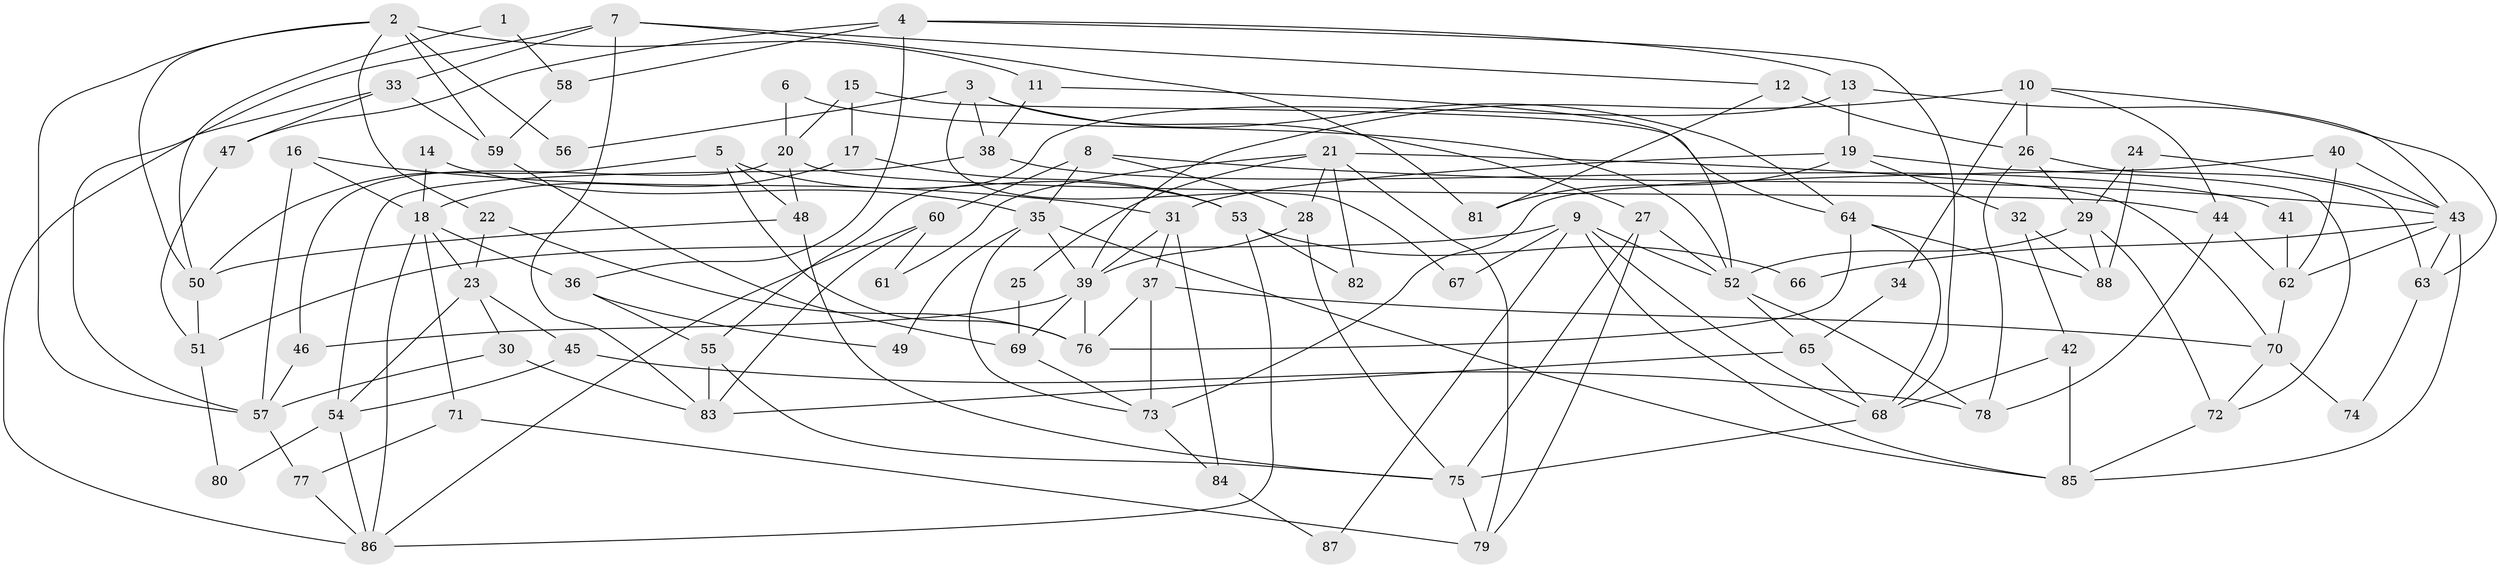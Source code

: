 // Generated by graph-tools (version 1.1) at 2025/26/03/09/25 03:26:22]
// undirected, 88 vertices, 176 edges
graph export_dot {
graph [start="1"]
  node [color=gray90,style=filled];
  1;
  2;
  3;
  4;
  5;
  6;
  7;
  8;
  9;
  10;
  11;
  12;
  13;
  14;
  15;
  16;
  17;
  18;
  19;
  20;
  21;
  22;
  23;
  24;
  25;
  26;
  27;
  28;
  29;
  30;
  31;
  32;
  33;
  34;
  35;
  36;
  37;
  38;
  39;
  40;
  41;
  42;
  43;
  44;
  45;
  46;
  47;
  48;
  49;
  50;
  51;
  52;
  53;
  54;
  55;
  56;
  57;
  58;
  59;
  60;
  61;
  62;
  63;
  64;
  65;
  66;
  67;
  68;
  69;
  70;
  71;
  72;
  73;
  74;
  75;
  76;
  77;
  78;
  79;
  80;
  81;
  82;
  83;
  84;
  85;
  86;
  87;
  88;
  1 -- 58;
  1 -- 50;
  2 -- 57;
  2 -- 22;
  2 -- 11;
  2 -- 50;
  2 -- 56;
  2 -- 59;
  3 -- 64;
  3 -- 38;
  3 -- 27;
  3 -- 56;
  3 -- 67;
  4 -- 36;
  4 -- 13;
  4 -- 47;
  4 -- 58;
  4 -- 68;
  5 -- 48;
  5 -- 53;
  5 -- 50;
  5 -- 76;
  6 -- 20;
  6 -- 52;
  7 -- 57;
  7 -- 33;
  7 -- 12;
  7 -- 81;
  7 -- 83;
  8 -- 43;
  8 -- 28;
  8 -- 35;
  8 -- 60;
  9 -- 68;
  9 -- 52;
  9 -- 51;
  9 -- 67;
  9 -- 85;
  9 -- 87;
  10 -- 43;
  10 -- 44;
  10 -- 26;
  10 -- 34;
  10 -- 39;
  11 -- 52;
  11 -- 38;
  12 -- 81;
  12 -- 26;
  13 -- 63;
  13 -- 55;
  13 -- 19;
  14 -- 18;
  14 -- 35;
  15 -- 20;
  15 -- 64;
  15 -- 17;
  16 -- 31;
  16 -- 57;
  16 -- 18;
  17 -- 18;
  17 -- 53;
  18 -- 86;
  18 -- 23;
  18 -- 36;
  18 -- 71;
  19 -- 32;
  19 -- 31;
  19 -- 72;
  19 -- 81;
  20 -- 48;
  20 -- 44;
  20 -- 46;
  21 -- 28;
  21 -- 70;
  21 -- 25;
  21 -- 61;
  21 -- 79;
  21 -- 82;
  22 -- 76;
  22 -- 23;
  23 -- 45;
  23 -- 30;
  23 -- 54;
  24 -- 29;
  24 -- 43;
  24 -- 88;
  25 -- 69;
  26 -- 29;
  26 -- 63;
  26 -- 78;
  27 -- 79;
  27 -- 52;
  27 -- 75;
  28 -- 39;
  28 -- 75;
  29 -- 88;
  29 -- 52;
  29 -- 72;
  30 -- 83;
  30 -- 57;
  31 -- 39;
  31 -- 37;
  31 -- 84;
  32 -- 88;
  32 -- 42;
  33 -- 47;
  33 -- 59;
  33 -- 86;
  34 -- 65;
  35 -- 85;
  35 -- 39;
  35 -- 49;
  35 -- 73;
  36 -- 55;
  36 -- 49;
  37 -- 76;
  37 -- 70;
  37 -- 73;
  38 -- 54;
  38 -- 41;
  39 -- 46;
  39 -- 69;
  39 -- 76;
  40 -- 73;
  40 -- 62;
  40 -- 43;
  41 -- 62;
  42 -- 68;
  42 -- 85;
  43 -- 85;
  43 -- 62;
  43 -- 63;
  43 -- 66;
  44 -- 62;
  44 -- 78;
  45 -- 78;
  45 -- 54;
  46 -- 57;
  47 -- 51;
  48 -- 75;
  48 -- 50;
  50 -- 51;
  51 -- 80;
  52 -- 65;
  52 -- 78;
  53 -- 86;
  53 -- 66;
  53 -- 82;
  54 -- 86;
  54 -- 80;
  55 -- 75;
  55 -- 83;
  57 -- 77;
  58 -- 59;
  59 -- 69;
  60 -- 86;
  60 -- 61;
  60 -- 83;
  62 -- 70;
  63 -- 74;
  64 -- 76;
  64 -- 68;
  64 -- 88;
  65 -- 83;
  65 -- 68;
  68 -- 75;
  69 -- 73;
  70 -- 72;
  70 -- 74;
  71 -- 79;
  71 -- 77;
  72 -- 85;
  73 -- 84;
  75 -- 79;
  77 -- 86;
  84 -- 87;
}
